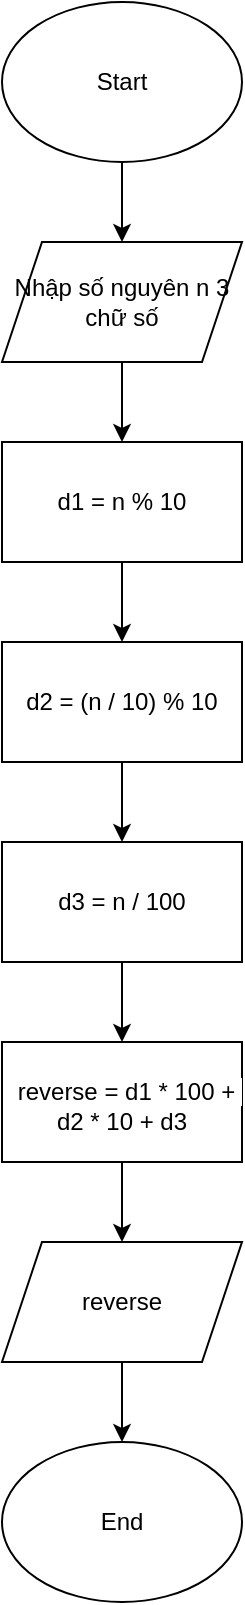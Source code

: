 <mxfile version="28.2.5">
  <diagram name="Trang-1" id="pezrvyZm-KNsXFuf9iPR">
    <mxGraphModel dx="872" dy="473" grid="1" gridSize="10" guides="1" tooltips="1" connect="1" arrows="1" fold="1" page="1" pageScale="1" pageWidth="827" pageHeight="1169" math="0" shadow="0">
      <root>
        <mxCell id="0" />
        <mxCell id="1" parent="0" />
        <mxCell id="pd5-z9nGmMEOFNAPrWOp-10" style="edgeStyle=orthogonalEdgeStyle;rounded=0;orthogonalLoop=1;jettySize=auto;html=1;exitX=0.5;exitY=1;exitDx=0;exitDy=0;" edge="1" parent="1" source="pd5-z9nGmMEOFNAPrWOp-1" target="pd5-z9nGmMEOFNAPrWOp-2">
          <mxGeometry relative="1" as="geometry" />
        </mxCell>
        <mxCell id="pd5-z9nGmMEOFNAPrWOp-1" value="Start" style="ellipse;whiteSpace=wrap;html=1;" vertex="1" parent="1">
          <mxGeometry x="340" y="40" width="120" height="80" as="geometry" />
        </mxCell>
        <mxCell id="pd5-z9nGmMEOFNAPrWOp-11" style="edgeStyle=orthogonalEdgeStyle;rounded=0;orthogonalLoop=1;jettySize=auto;html=1;exitX=0.5;exitY=1;exitDx=0;exitDy=0;entryX=0.5;entryY=0;entryDx=0;entryDy=0;" edge="1" parent="1" source="pd5-z9nGmMEOFNAPrWOp-2" target="pd5-z9nGmMEOFNAPrWOp-4">
          <mxGeometry relative="1" as="geometry" />
        </mxCell>
        <mxCell id="pd5-z9nGmMEOFNAPrWOp-2" value="Nhập số nguyên n 3 chữ số" style="shape=parallelogram;perimeter=parallelogramPerimeter;whiteSpace=wrap;html=1;fixedSize=1;" vertex="1" parent="1">
          <mxGeometry x="340" y="160" width="120" height="60" as="geometry" />
        </mxCell>
        <mxCell id="pd5-z9nGmMEOFNAPrWOp-12" style="edgeStyle=orthogonalEdgeStyle;rounded=0;orthogonalLoop=1;jettySize=auto;html=1;exitX=0.5;exitY=1;exitDx=0;exitDy=0;entryX=0.5;entryY=0;entryDx=0;entryDy=0;" edge="1" parent="1" source="pd5-z9nGmMEOFNAPrWOp-4" target="pd5-z9nGmMEOFNAPrWOp-5">
          <mxGeometry relative="1" as="geometry" />
        </mxCell>
        <mxCell id="pd5-z9nGmMEOFNAPrWOp-4" value="&lt;span style=&quot;font-family: Arial, sans-serif; text-align: left; white-space-collapse: preserve; background-color: rgb(255, 255, 255);&quot;&gt;&lt;font&gt;d1 = n % 10&lt;/font&gt;&lt;/span&gt;" style="rounded=0;whiteSpace=wrap;html=1;" vertex="1" parent="1">
          <mxGeometry x="340" y="260" width="120" height="60" as="geometry" />
        </mxCell>
        <mxCell id="pd5-z9nGmMEOFNAPrWOp-13" style="edgeStyle=orthogonalEdgeStyle;rounded=0;orthogonalLoop=1;jettySize=auto;html=1;exitX=0.5;exitY=1;exitDx=0;exitDy=0;" edge="1" parent="1" source="pd5-z9nGmMEOFNAPrWOp-5" target="pd5-z9nGmMEOFNAPrWOp-6">
          <mxGeometry relative="1" as="geometry" />
        </mxCell>
        <mxCell id="pd5-z9nGmMEOFNAPrWOp-5" value="&lt;span style=&quot;font-family: Arial, sans-serif; text-align: left; white-space-collapse: preserve; background-color: rgb(255, 255, 255);&quot;&gt;&lt;font&gt;d2 = (n / 10) % 10&lt;/font&gt;&lt;/span&gt;" style="rounded=0;whiteSpace=wrap;html=1;" vertex="1" parent="1">
          <mxGeometry x="340" y="360" width="120" height="60" as="geometry" />
        </mxCell>
        <mxCell id="pd5-z9nGmMEOFNAPrWOp-14" style="edgeStyle=orthogonalEdgeStyle;rounded=0;orthogonalLoop=1;jettySize=auto;html=1;exitX=0.5;exitY=1;exitDx=0;exitDy=0;" edge="1" parent="1" source="pd5-z9nGmMEOFNAPrWOp-6" target="pd5-z9nGmMEOFNAPrWOp-7">
          <mxGeometry relative="1" as="geometry" />
        </mxCell>
        <mxCell id="pd5-z9nGmMEOFNAPrWOp-6" value="&lt;font&gt;&lt;span style=&quot;color: rgb(0, 0, 0); font-family: Arial, sans-serif; font-style: normal; font-variant-ligatures: normal; font-variant-caps: normal; font-weight: 400; letter-spacing: normal; orphans: 2; text-indent: 0px; text-transform: none; widows: 2; word-spacing: 0px; -webkit-text-stroke-width: 0px; white-space: pre-wrap; background-color: rgb(255, 255, 255); text-decoration-thickness: initial; text-decoration-style: initial; text-decoration-color: initial; float: none; display: inline !important;&quot;&gt;d3 = n / 100&lt;/span&gt;&lt;br&gt;&lt;/font&gt;" style="rounded=0;whiteSpace=wrap;html=1;" vertex="1" parent="1">
          <mxGeometry x="340" y="460" width="120" height="60" as="geometry" />
        </mxCell>
        <mxCell id="pd5-z9nGmMEOFNAPrWOp-17" style="edgeStyle=orthogonalEdgeStyle;rounded=0;orthogonalLoop=1;jettySize=auto;html=1;exitX=0.5;exitY=1;exitDx=0;exitDy=0;entryX=0.5;entryY=0;entryDx=0;entryDy=0;" edge="1" parent="1" source="pd5-z9nGmMEOFNAPrWOp-7" target="pd5-z9nGmMEOFNAPrWOp-8">
          <mxGeometry relative="1" as="geometry" />
        </mxCell>
        <mxCell id="pd5-z9nGmMEOFNAPrWOp-7" value="&lt;span style=&quot;box-sizing: border-box; margin: 0px; padding: 0px; font-family: Arial, sans-serif; font-size: 16px; font-variant-numeric: normal; font-variant-east-asian: normal; font-variant-alternates: normal; font-variant-position: normal; font-variant-emoji: normal; text-align: start; white-space-collapse: preserve; background-color: rgb(255, 255, 255); vertical-align: baseline;&quot;&gt;&amp;nbsp;&lt;/span&gt;&lt;span style=&quot;box-sizing: border-box; margin: 0px; padding: 0px; font-family: Arial, sans-serif; font-variant-numeric: normal; font-variant-east-asian: normal; font-variant-alternates: normal; font-variant-position: normal; font-variant-emoji: normal; text-align: start; white-space-collapse: preserve; background-color: rgb(255, 255, 255); vertical-align: baseline;&quot;&gt;&lt;span style=&quot;box-sizing: border-box; margin: 0px; padding: 0px;&quot;&gt;&lt;font&gt;reverse = d1 * 100 + d2 * 10 + d3&lt;/font&gt;&lt;/span&gt;&lt;/span&gt;" style="rounded=0;whiteSpace=wrap;html=1;" vertex="1" parent="1">
          <mxGeometry x="340" y="560" width="120" height="60" as="geometry" />
        </mxCell>
        <mxCell id="pd5-z9nGmMEOFNAPrWOp-16" style="edgeStyle=orthogonalEdgeStyle;rounded=0;orthogonalLoop=1;jettySize=auto;html=1;exitX=0.5;exitY=1;exitDx=0;exitDy=0;entryX=0.5;entryY=0;entryDx=0;entryDy=0;" edge="1" parent="1" source="pd5-z9nGmMEOFNAPrWOp-8" target="pd5-z9nGmMEOFNAPrWOp-9">
          <mxGeometry relative="1" as="geometry" />
        </mxCell>
        <mxCell id="pd5-z9nGmMEOFNAPrWOp-8" value="reverse" style="shape=parallelogram;perimeter=parallelogramPerimeter;whiteSpace=wrap;html=1;fixedSize=1;" vertex="1" parent="1">
          <mxGeometry x="340" y="660" width="120" height="60" as="geometry" />
        </mxCell>
        <mxCell id="pd5-z9nGmMEOFNAPrWOp-9" value="End" style="ellipse;whiteSpace=wrap;html=1;" vertex="1" parent="1">
          <mxGeometry x="340" y="760" width="120" height="80" as="geometry" />
        </mxCell>
      </root>
    </mxGraphModel>
  </diagram>
</mxfile>
